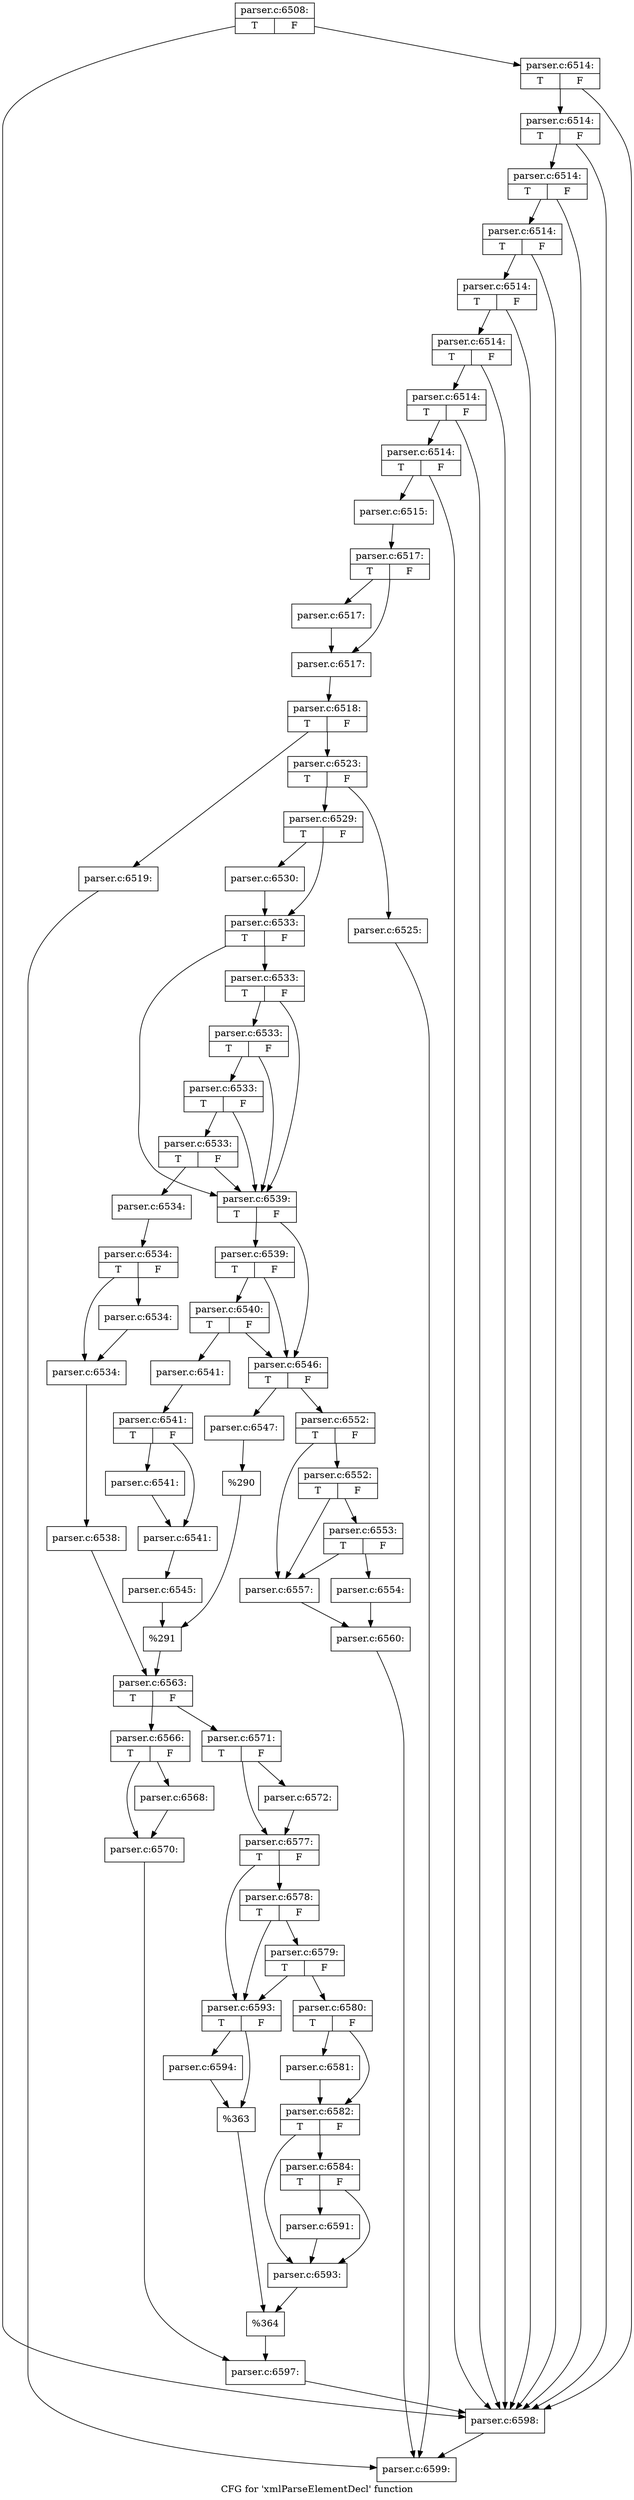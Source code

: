digraph "CFG for 'xmlParseElementDecl' function" {
	label="CFG for 'xmlParseElementDecl' function";

	Node0x55d73bae93f0 [shape=record,label="{parser.c:6508:|{<s0>T|<s1>F}}"];
	Node0x55d73bae93f0 -> Node0x55d73baefad0;
	Node0x55d73bae93f0 -> Node0x55d73baef820;
	Node0x55d73baefad0 [shape=record,label="{parser.c:6514:|{<s0>T|<s1>F}}"];
	Node0x55d73baefad0 -> Node0x55d73baefa80;
	Node0x55d73baefad0 -> Node0x55d73baef820;
	Node0x55d73baefa80 [shape=record,label="{parser.c:6514:|{<s0>T|<s1>F}}"];
	Node0x55d73baefa80 -> Node0x55d73baefa30;
	Node0x55d73baefa80 -> Node0x55d73baef820;
	Node0x55d73baefa30 [shape=record,label="{parser.c:6514:|{<s0>T|<s1>F}}"];
	Node0x55d73baefa30 -> Node0x55d73baef9e0;
	Node0x55d73baefa30 -> Node0x55d73baef820;
	Node0x55d73baef9e0 [shape=record,label="{parser.c:6514:|{<s0>T|<s1>F}}"];
	Node0x55d73baef9e0 -> Node0x55d73baef990;
	Node0x55d73baef9e0 -> Node0x55d73baef820;
	Node0x55d73baef990 [shape=record,label="{parser.c:6514:|{<s0>T|<s1>F}}"];
	Node0x55d73baef990 -> Node0x55d73baef940;
	Node0x55d73baef990 -> Node0x55d73baef820;
	Node0x55d73baef940 [shape=record,label="{parser.c:6514:|{<s0>T|<s1>F}}"];
	Node0x55d73baef940 -> Node0x55d73baef8f0;
	Node0x55d73baef940 -> Node0x55d73baef820;
	Node0x55d73baef8f0 [shape=record,label="{parser.c:6514:|{<s0>T|<s1>F}}"];
	Node0x55d73baef8f0 -> Node0x55d73baef870;
	Node0x55d73baef8f0 -> Node0x55d73baef820;
	Node0x55d73baef870 [shape=record,label="{parser.c:6514:|{<s0>T|<s1>F}}"];
	Node0x55d73baef870 -> Node0x55d73baef7d0;
	Node0x55d73baef870 -> Node0x55d73baef820;
	Node0x55d73baef7d0 [shape=record,label="{parser.c:6515:}"];
	Node0x55d73baef7d0 -> Node0x55d73baf2a70;
	Node0x55d73baf2a70 [shape=record,label="{parser.c:6517:|{<s0>T|<s1>F}}"];
	Node0x55d73baf2a70 -> Node0x55d73baf3540;
	Node0x55d73baf2a70 -> Node0x55d73baf3590;
	Node0x55d73baf3540 [shape=record,label="{parser.c:6517:}"];
	Node0x55d73baf3540 -> Node0x55d73baf3590;
	Node0x55d73baf3590 [shape=record,label="{parser.c:6517:}"];
	Node0x55d73baf3590 -> Node0x55d73baf29d0;
	Node0x55d73baf29d0 [shape=record,label="{parser.c:6518:|{<s0>T|<s1>F}}"];
	Node0x55d73baf29d0 -> Node0x55d73baf2a20;
	Node0x55d73baf29d0 -> Node0x55d73baf3e00;
	Node0x55d73baf2a20 [shape=record,label="{parser.c:6519:}"];
	Node0x55d73baf2a20 -> Node0x55d73bae08b0;
	Node0x55d73baf3e00 [shape=record,label="{parser.c:6523:|{<s0>T|<s1>F}}"];
	Node0x55d73baf3e00 -> Node0x55d73baf4950;
	Node0x55d73baf3e00 -> Node0x55d73baf49a0;
	Node0x55d73baf4950 [shape=record,label="{parser.c:6525:}"];
	Node0x55d73baf4950 -> Node0x55d73bae08b0;
	Node0x55d73baf49a0 [shape=record,label="{parser.c:6529:|{<s0>T|<s1>F}}"];
	Node0x55d73baf49a0 -> Node0x55d73baf52a0;
	Node0x55d73baf49a0 -> Node0x55d73baf52f0;
	Node0x55d73baf52a0 [shape=record,label="{parser.c:6530:}"];
	Node0x55d73baf52a0 -> Node0x55d73baf52f0;
	Node0x55d73baf52f0 [shape=record,label="{parser.c:6533:|{<s0>T|<s1>F}}"];
	Node0x55d73baf52f0 -> Node0x55d73baf5d40;
	Node0x55d73baf52f0 -> Node0x55d73baf5bd0;
	Node0x55d73baf5d40 [shape=record,label="{parser.c:6533:|{<s0>T|<s1>F}}"];
	Node0x55d73baf5d40 -> Node0x55d73baf5cf0;
	Node0x55d73baf5d40 -> Node0x55d73baf5bd0;
	Node0x55d73baf5cf0 [shape=record,label="{parser.c:6533:|{<s0>T|<s1>F}}"];
	Node0x55d73baf5cf0 -> Node0x55d73baf5ca0;
	Node0x55d73baf5cf0 -> Node0x55d73baf5bd0;
	Node0x55d73baf5ca0 [shape=record,label="{parser.c:6533:|{<s0>T|<s1>F}}"];
	Node0x55d73baf5ca0 -> Node0x55d73baf5c20;
	Node0x55d73baf5ca0 -> Node0x55d73baf5bd0;
	Node0x55d73baf5c20 [shape=record,label="{parser.c:6533:|{<s0>T|<s1>F}}"];
	Node0x55d73baf5c20 -> Node0x55d73baf5b30;
	Node0x55d73baf5c20 -> Node0x55d73baf5bd0;
	Node0x55d73baf5b30 [shape=record,label="{parser.c:6534:}"];
	Node0x55d73baf5b30 -> Node0x55d73baf76f0;
	Node0x55d73baf76f0 [shape=record,label="{parser.c:6534:|{<s0>T|<s1>F}}"];
	Node0x55d73baf76f0 -> Node0x55d73baf8160;
	Node0x55d73baf76f0 -> Node0x55d73baf81b0;
	Node0x55d73baf8160 [shape=record,label="{parser.c:6534:}"];
	Node0x55d73baf8160 -> Node0x55d73baf81b0;
	Node0x55d73baf81b0 [shape=record,label="{parser.c:6534:}"];
	Node0x55d73baf81b0 -> Node0x55d73baf7650;
	Node0x55d73baf7650 [shape=record,label="{parser.c:6538:}"];
	Node0x55d73baf7650 -> Node0x55d73baf5b80;
	Node0x55d73baf5bd0 [shape=record,label="{parser.c:6539:|{<s0>T|<s1>F}}"];
	Node0x55d73baf5bd0 -> Node0x55d73baf8cb0;
	Node0x55d73baf5bd0 -> Node0x55d73baf8be0;
	Node0x55d73baf8cb0 [shape=record,label="{parser.c:6539:|{<s0>T|<s1>F}}"];
	Node0x55d73baf8cb0 -> Node0x55d73baf8c30;
	Node0x55d73baf8cb0 -> Node0x55d73baf8be0;
	Node0x55d73baf8c30 [shape=record,label="{parser.c:6540:|{<s0>T|<s1>F}}"];
	Node0x55d73baf8c30 -> Node0x55d73baf76a0;
	Node0x55d73baf8c30 -> Node0x55d73baf8be0;
	Node0x55d73baf76a0 [shape=record,label="{parser.c:6541:}"];
	Node0x55d73baf76a0 -> Node0x55d73baf9e30;
	Node0x55d73baf9e30 [shape=record,label="{parser.c:6541:|{<s0>T|<s1>F}}"];
	Node0x55d73baf9e30 -> Node0x55d73bafa8a0;
	Node0x55d73baf9e30 -> Node0x55d73bafa8f0;
	Node0x55d73bafa8a0 [shape=record,label="{parser.c:6541:}"];
	Node0x55d73bafa8a0 -> Node0x55d73bafa8f0;
	Node0x55d73bafa8f0 [shape=record,label="{parser.c:6541:}"];
	Node0x55d73bafa8f0 -> Node0x55d73baf9d90;
	Node0x55d73baf9d90 [shape=record,label="{parser.c:6545:}"];
	Node0x55d73baf9d90 -> Node0x55d73baf8b90;
	Node0x55d73baf8be0 [shape=record,label="{parser.c:6546:|{<s0>T|<s1>F}}"];
	Node0x55d73baf8be0 -> Node0x55d73baf9de0;
	Node0x55d73baf8be0 -> Node0x55d73bafb320;
	Node0x55d73baf9de0 [shape=record,label="{parser.c:6547:}"];
	Node0x55d73baf9de0 -> Node0x55d73bafb2d0;
	Node0x55d73bafb320 [shape=record,label="{parser.c:6552:|{<s0>T|<s1>F}}"];
	Node0x55d73bafb320 -> Node0x55d73bafbf30;
	Node0x55d73bafb320 -> Node0x55d73bafbe60;
	Node0x55d73bafbf30 [shape=record,label="{parser.c:6552:|{<s0>T|<s1>F}}"];
	Node0x55d73bafbf30 -> Node0x55d73bafbeb0;
	Node0x55d73bafbf30 -> Node0x55d73bafbe60;
	Node0x55d73bafbeb0 [shape=record,label="{parser.c:6553:|{<s0>T|<s1>F}}"];
	Node0x55d73bafbeb0 -> Node0x55d73bafbdc0;
	Node0x55d73bafbeb0 -> Node0x55d73bafbe60;
	Node0x55d73bafbdc0 [shape=record,label="{parser.c:6554:}"];
	Node0x55d73bafbdc0 -> Node0x55d73bafbe10;
	Node0x55d73bafbe60 [shape=record,label="{parser.c:6557:}"];
	Node0x55d73bafbe60 -> Node0x55d73bafbe10;
	Node0x55d73bafbe10 [shape=record,label="{parser.c:6560:}"];
	Node0x55d73bafbe10 -> Node0x55d73bae08b0;
	Node0x55d73bafb2d0 [shape=record,label="{%290}"];
	Node0x55d73bafb2d0 -> Node0x55d73baf8b90;
	Node0x55d73baf8b90 [shape=record,label="{%291}"];
	Node0x55d73baf8b90 -> Node0x55d73baf5b80;
	Node0x55d73baf5b80 [shape=record,label="{parser.c:6563:|{<s0>T|<s1>F}}"];
	Node0x55d73baf5b80 -> Node0x55d73bafd990;
	Node0x55d73baf5b80 -> Node0x55d73bafda30;
	Node0x55d73bafd990 [shape=record,label="{parser.c:6566:|{<s0>T|<s1>F}}"];
	Node0x55d73bafd990 -> Node0x55d73bafe230;
	Node0x55d73bafd990 -> Node0x55d73bafe280;
	Node0x55d73bafe230 [shape=record,label="{parser.c:6568:}"];
	Node0x55d73bafe230 -> Node0x55d73bafe280;
	Node0x55d73bafe280 [shape=record,label="{parser.c:6570:}"];
	Node0x55d73bafe280 -> Node0x55d73bafd9e0;
	Node0x55d73bafda30 [shape=record,label="{parser.c:6571:|{<s0>T|<s1>F}}"];
	Node0x55d73bafda30 -> Node0x55d73bafeb20;
	Node0x55d73bafda30 -> Node0x55d73bafeb70;
	Node0x55d73bafeb20 [shape=record,label="{parser.c:6572:}"];
	Node0x55d73bafeb20 -> Node0x55d73bafeb70;
	Node0x55d73bafeb70 [shape=record,label="{parser.c:6577:|{<s0>T|<s1>F}}"];
	Node0x55d73bafeb70 -> Node0x55d73b7f99f0;
	Node0x55d73bafeb70 -> Node0x55d73b756630;
	Node0x55d73b7f99f0 [shape=record,label="{parser.c:6578:|{<s0>T|<s1>F}}"];
	Node0x55d73b7f99f0 -> Node0x55d73b756630;
	Node0x55d73b7f99f0 -> Node0x55d73b7f9970;
	Node0x55d73b7f9970 [shape=record,label="{parser.c:6579:|{<s0>T|<s1>F}}"];
	Node0x55d73b7f9970 -> Node0x55d73b756590;
	Node0x55d73b7f9970 -> Node0x55d73b756630;
	Node0x55d73b756590 [shape=record,label="{parser.c:6580:|{<s0>T|<s1>F}}"];
	Node0x55d73b756590 -> Node0x55d73b7fa670;
	Node0x55d73b756590 -> Node0x55d73b7fa6c0;
	Node0x55d73b7fa670 [shape=record,label="{parser.c:6581:}"];
	Node0x55d73b7fa670 -> Node0x55d73b7fa6c0;
	Node0x55d73b7fa6c0 [shape=record,label="{parser.c:6582:|{<s0>T|<s1>F}}"];
	Node0x55d73b7fa6c0 -> Node0x55d73bb028a0;
	Node0x55d73b7fa6c0 -> Node0x55d73bb02850;
	Node0x55d73bb028a0 [shape=record,label="{parser.c:6584:|{<s0>T|<s1>F}}"];
	Node0x55d73bb028a0 -> Node0x55d73bb02800;
	Node0x55d73bb028a0 -> Node0x55d73bb02850;
	Node0x55d73bb02800 [shape=record,label="{parser.c:6591:}"];
	Node0x55d73bb02800 -> Node0x55d73bb02850;
	Node0x55d73bb02850 [shape=record,label="{parser.c:6593:}"];
	Node0x55d73bb02850 -> Node0x55d73b7565e0;
	Node0x55d73b756630 [shape=record,label="{parser.c:6593:|{<s0>T|<s1>F}}"];
	Node0x55d73b756630 -> Node0x55d73bb03460;
	Node0x55d73b756630 -> Node0x55d73bb034b0;
	Node0x55d73bb03460 [shape=record,label="{parser.c:6594:}"];
	Node0x55d73bb03460 -> Node0x55d73bb034b0;
	Node0x55d73bb034b0 [shape=record,label="{%363}"];
	Node0x55d73bb034b0 -> Node0x55d73b7565e0;
	Node0x55d73b7565e0 [shape=record,label="{%364}"];
	Node0x55d73b7565e0 -> Node0x55d73bafd9e0;
	Node0x55d73bafd9e0 [shape=record,label="{parser.c:6597:}"];
	Node0x55d73bafd9e0 -> Node0x55d73baef820;
	Node0x55d73baef820 [shape=record,label="{parser.c:6598:}"];
	Node0x55d73baef820 -> Node0x55d73bae08b0;
	Node0x55d73bae08b0 [shape=record,label="{parser.c:6599:}"];
}
